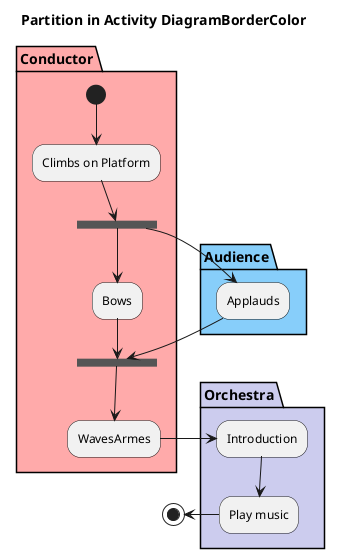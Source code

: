 @startuml
title Partition in Activity DiagramBorderColor

partition Conductor #FFAAAA {
    (*) --> "Climbs on Platform"
    "Climbs on Platform" --> ===S1===
    ===S1=== --> Bows
    Bows --> ===S2===
    ===S2=== --> WavesArmes
}

partition Audience #LightSkyBlue {
    ===S1=== --> Applauds
    Applauds --> ===S2===
}

partition Orchestra #CCCCEE {
    WavesArmes -> Introduction
    Introduction --> "Play music"
}

"Play music" -left-> (*)

@enduml